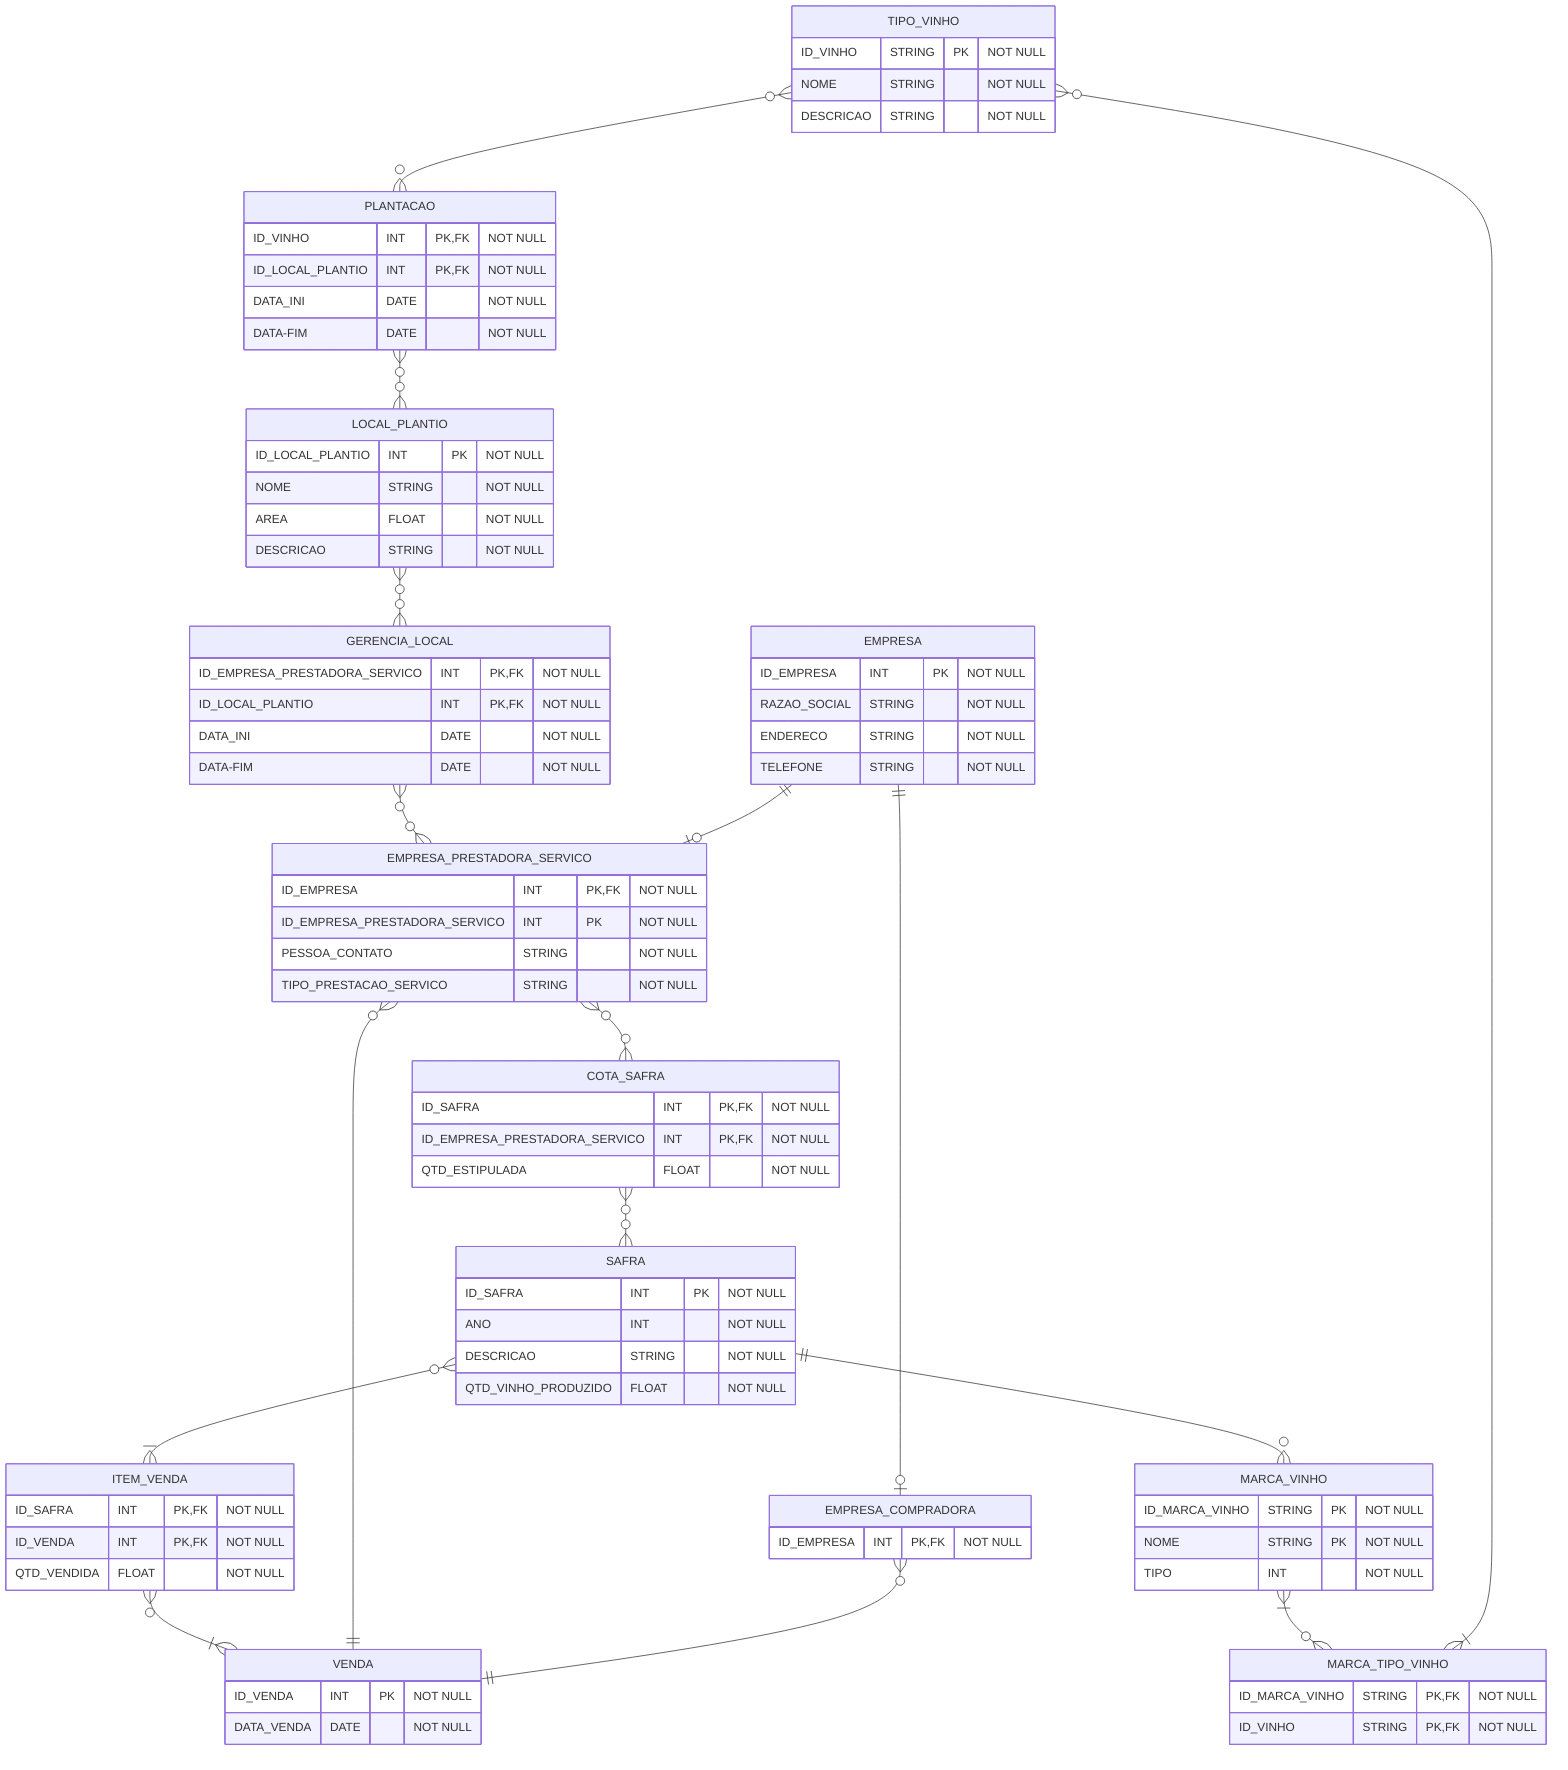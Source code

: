 erDiagram
EMPRESA_COMPRADORA{
    ID_EMPRESA INT PK,FK "NOT NULL"
}

VENDA{
    ID_VENDA INT PK "NOT NULL"
    DATA_VENDA DATE "NOT NULL"
}
TIPO_VINHO{
    ID_VINHO STRING PK "NOT NULL"
    NOME STRING "NOT NULL"
    DESCRICAO STRING "NOT NULL"
}

MARCA_VINHO{
    ID_MARCA_VINHO STRING PK "NOT NULL"
    NOME STRING PK "NOT NULL"
    TIPO INT "NOT NULL"
}

MARCA_TIPO_VINHO{
    ID_MARCA_VINHO STRING PK,FK "NOT NULL"
    ID_VINHO STRING PK,FK "NOT NULL"
}
EMPRESA{
    ID_EMPRESA INT PK "NOT NULL"
    RAZAO_SOCIAL STRING "NOT NULL"
    ENDERECO STRING "NOT NULL"
    TELEFONE STRING "NOT NULL"
}


SAFRA{
    ID_SAFRA INT PK "NOT NULL"
    ANO INT "NOT NULL"
    DESCRICAO STRING "NOT NULL"
    QTD_VINHO_PRODUZIDO FLOAT "NOT NULL"
}

ITEM_VENDA{
    ID_SAFRA INT PK,FK "NOT NULL"
    ID_VENDA INT PK,FK "NOT NULL"
    QTD_VENDIDA FLOAT "NOT NULL"
}

COTA_SAFRA{
    ID_SAFRA INT PK,FK "NOT NULL"
    ID_EMPRESA_PRESTADORA_SERVICO INT PK,FK "NOT NULL"
    QTD_ESTIPULADA FLOAT "NOT NULL"
}

LOCAL_PLANTIO{
    ID_LOCAL_PLANTIO INT PK "NOT NULL" 
    NOME STRING "NOT NULL"
    AREA FLOAT "NOT NULL"
    DESCRICAO STRING "NOT NULL"
}

PLANTACAO{
    ID_VINHO INT PK,FK "NOT NULL"
    ID_LOCAL_PLANTIO INT PK,FK "NOT NULL"
    DATA_INI DATE "NOT NULL"
    DATA-FIM  DATE "NOT NULL"
}

GERENCIA_LOCAL{
    ID_EMPRESA_PRESTADORA_SERVICO INT PK,FK "NOT NULL"
    ID_LOCAL_PLANTIO INT PK,FK "NOT NULL"
    DATA_INI DATE "NOT NULL"
    DATA-FIM  DATE "NOT NULL"
}


EMPRESA_PRESTADORA_SERVICO{
    ID_EMPRESA INT PK,FK "NOT NULL"
    ID_EMPRESA_PRESTADORA_SERVICO INT PK "NOT NULL"
    PESSOA_CONTATO STRING "NOT NULL"
    TIPO_PRESTACAO_SERVICO STRING "NOT NULL"
}

TIPO_VINHO }o--o{ PLANTACAO :""
PLANTACAO }o--o{ LOCAL_PLANTIO:""
LOCAL_PLANTIO }o--o{ GERENCIA_LOCAL:""
GERENCIA_LOCAL }o--o{ EMPRESA_PRESTADORA_SERVICO:""
EMPRESA_PRESTADORA_SERVICO }o--o{ COTA_SAFRA:""
COTA_SAFRA }o--o{ SAFRA:""
SAFRA }o--|{ ITEM_VENDA:""
ITEM_VENDA }O--|{ VENDA:""
SAFRA ||--O{ MARCA_VINHO:""
MARCA_VINHO }|--O{ MARCA_TIPO_VINHO:""
MARCA_TIPO_VINHO }|--O{ TIPO_VINHO:""
EMPRESA ||--O| EMPRESA_PRESTADORA_SERVICO:""
EMPRESA ||--O| EMPRESA_COMPRADORA:""
EMPRESA_PRESTADORA_SERVICO }O--|| VENDA:""
EMPRESA_COMPRADORA }O--|| VENDA:""